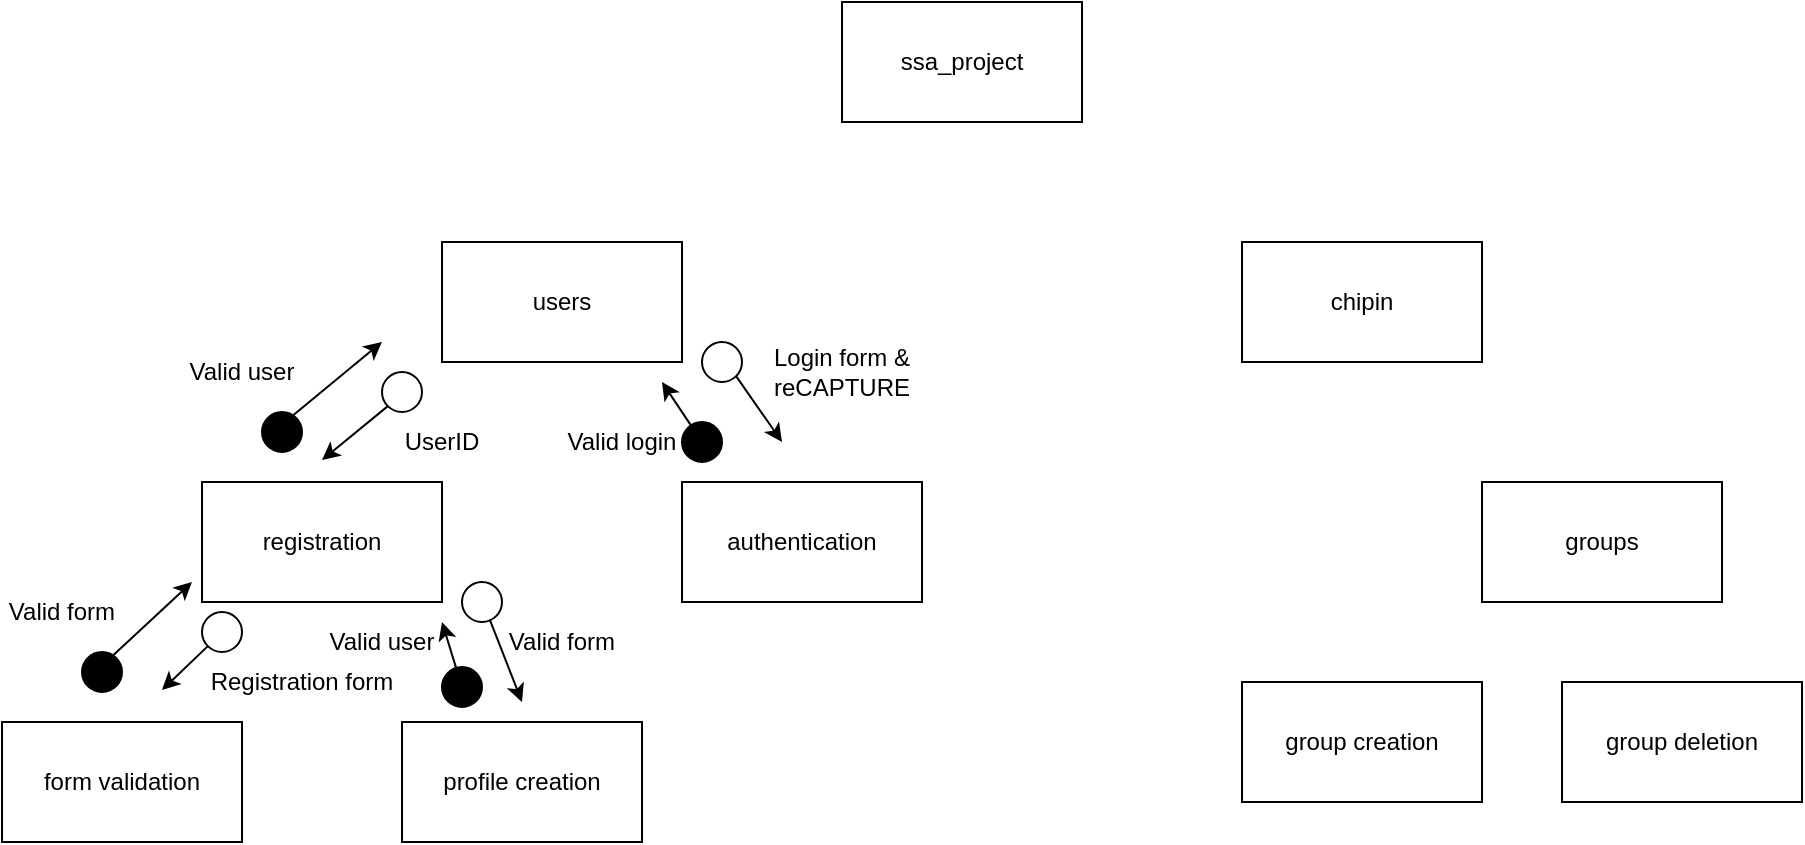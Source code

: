 <mxfile version="24.8.3">
  <diagram name="Page-1" id="Pz5lpKkMTxTy54DyIvJL">
    <mxGraphModel dx="1949" dy="624" grid="1" gridSize="10" guides="1" tooltips="1" connect="1" arrows="1" fold="1" page="1" pageScale="1" pageWidth="827" pageHeight="1169" math="0" shadow="0">
      <root>
        <mxCell id="0" />
        <mxCell id="1" parent="0" />
        <mxCell id="DXQWr9290HLG6dfpMkfE-1" value="ssa_project" style="rounded=0;whiteSpace=wrap;html=1;" vertex="1" parent="1">
          <mxGeometry x="360" y="120" width="120" height="60" as="geometry" />
        </mxCell>
        <mxCell id="DXQWr9290HLG6dfpMkfE-2" value="users" style="rounded=0;whiteSpace=wrap;html=1;" vertex="1" parent="1">
          <mxGeometry x="160" y="240" width="120" height="60" as="geometry" />
        </mxCell>
        <mxCell id="DXQWr9290HLG6dfpMkfE-3" value="chipin" style="rounded=0;whiteSpace=wrap;html=1;" vertex="1" parent="1">
          <mxGeometry x="560" y="240" width="120" height="60" as="geometry" />
        </mxCell>
        <mxCell id="DXQWr9290HLG6dfpMkfE-4" value="registration" style="rounded=0;whiteSpace=wrap;html=1;" vertex="1" parent="1">
          <mxGeometry x="40" y="360" width="120" height="60" as="geometry" />
        </mxCell>
        <mxCell id="DXQWr9290HLG6dfpMkfE-5" value="authentication" style="rounded=0;whiteSpace=wrap;html=1;" vertex="1" parent="1">
          <mxGeometry x="280" y="360" width="120" height="60" as="geometry" />
        </mxCell>
        <mxCell id="DXQWr9290HLG6dfpMkfE-6" value="form validation" style="rounded=0;whiteSpace=wrap;html=1;" vertex="1" parent="1">
          <mxGeometry x="-60" y="480" width="120" height="60" as="geometry" />
        </mxCell>
        <mxCell id="DXQWr9290HLG6dfpMkfE-7" value="profile creation" style="rounded=0;whiteSpace=wrap;html=1;" vertex="1" parent="1">
          <mxGeometry x="140" y="480" width="120" height="60" as="geometry" />
        </mxCell>
        <mxCell id="DXQWr9290HLG6dfpMkfE-8" value="groups" style="rounded=0;whiteSpace=wrap;html=1;" vertex="1" parent="1">
          <mxGeometry x="680" y="360" width="120" height="60" as="geometry" />
        </mxCell>
        <mxCell id="DXQWr9290HLG6dfpMkfE-9" value="" style="ellipse;whiteSpace=wrap;html=1;aspect=fixed;fontStyle=1" vertex="1" parent="1">
          <mxGeometry x="290" y="290" width="20" height="20" as="geometry" />
        </mxCell>
        <mxCell id="DXQWr9290HLG6dfpMkfE-10" value="" style="endArrow=classic;html=1;rounded=0;exitX=1;exitY=1;exitDx=0;exitDy=0;fontStyle=1" edge="1" parent="1" source="DXQWr9290HLG6dfpMkfE-9">
          <mxGeometry width="50" height="50" relative="1" as="geometry">
            <mxPoint x="340" y="340" as="sourcePoint" />
            <mxPoint x="330" y="340" as="targetPoint" />
          </mxGeometry>
        </mxCell>
        <mxCell id="DXQWr9290HLG6dfpMkfE-11" value="Login form &amp;amp; reCAPTURE" style="text;html=1;align=center;verticalAlign=middle;whiteSpace=wrap;rounded=0;fontStyle=0" vertex="1" parent="1">
          <mxGeometry x="310" y="290" width="100" height="30" as="geometry" />
        </mxCell>
        <mxCell id="DXQWr9290HLG6dfpMkfE-12" value="" style="ellipse;whiteSpace=wrap;html=1;aspect=fixed;strokeColor=#000000;fillColor=#000000;fontStyle=1" vertex="1" parent="1">
          <mxGeometry x="280" y="330" width="20" height="20" as="geometry" />
        </mxCell>
        <mxCell id="DXQWr9290HLG6dfpMkfE-13" value="" style="endArrow=classic;html=1;rounded=0;fontStyle=1" edge="1" parent="1" source="DXQWr9290HLG6dfpMkfE-12">
          <mxGeometry width="50" height="50" relative="1" as="geometry">
            <mxPoint x="335" y="275.74" as="sourcePoint" />
            <mxPoint x="270" y="310" as="targetPoint" />
          </mxGeometry>
        </mxCell>
        <mxCell id="DXQWr9290HLG6dfpMkfE-14" value="Valid login" style="text;html=1;align=center;verticalAlign=middle;whiteSpace=wrap;rounded=0;fontStyle=0" vertex="1" parent="1">
          <mxGeometry x="220" y="325" width="60" height="30" as="geometry" />
        </mxCell>
        <mxCell id="DXQWr9290HLG6dfpMkfE-15" value="" style="ellipse;whiteSpace=wrap;html=1;aspect=fixed;strokeColor=#000000;fillColor=#000000;" vertex="1" parent="1">
          <mxGeometry x="-20" y="445" width="20" height="20" as="geometry" />
        </mxCell>
        <mxCell id="DXQWr9290HLG6dfpMkfE-16" value="" style="endArrow=classic;html=1;rounded=0;exitX=0.787;exitY=0.073;exitDx=0;exitDy=0;exitPerimeter=0;" edge="1" parent="1" source="DXQWr9290HLG6dfpMkfE-15">
          <mxGeometry width="50" height="50" relative="1" as="geometry">
            <mxPoint x="35" y="390.74" as="sourcePoint" />
            <mxPoint x="35" y="410" as="targetPoint" />
          </mxGeometry>
        </mxCell>
        <mxCell id="DXQWr9290HLG6dfpMkfE-17" value="Valid form" style="text;html=1;align=center;verticalAlign=middle;whiteSpace=wrap;rounded=0;" vertex="1" parent="1">
          <mxGeometry x="-60" y="410" width="60" height="30" as="geometry" />
        </mxCell>
        <mxCell id="DXQWr9290HLG6dfpMkfE-18" value="" style="ellipse;whiteSpace=wrap;html=1;aspect=fixed;" vertex="1" parent="1">
          <mxGeometry x="40" y="425" width="20" height="20" as="geometry" />
        </mxCell>
        <mxCell id="DXQWr9290HLG6dfpMkfE-19" value="" style="endArrow=classic;html=1;rounded=0;exitX=0;exitY=1;exitDx=0;exitDy=0;" edge="1" parent="1" source="DXQWr9290HLG6dfpMkfE-18">
          <mxGeometry width="50" height="50" relative="1" as="geometry">
            <mxPoint x="60" y="415" as="sourcePoint" />
            <mxPoint x="20" y="464" as="targetPoint" />
          </mxGeometry>
        </mxCell>
        <mxCell id="DXQWr9290HLG6dfpMkfE-20" value="Registration form" style="text;html=1;align=center;verticalAlign=middle;whiteSpace=wrap;rounded=0;" vertex="1" parent="1">
          <mxGeometry x="40" y="445" width="100" height="30" as="geometry" />
        </mxCell>
        <mxCell id="DXQWr9290HLG6dfpMkfE-21" value="" style="ellipse;whiteSpace=wrap;html=1;aspect=fixed;strokeColor=#000000;fillColor=#000000;" vertex="1" parent="1">
          <mxGeometry x="70" y="325" width="20" height="20" as="geometry" />
        </mxCell>
        <mxCell id="DXQWr9290HLG6dfpMkfE-22" value="" style="endArrow=classic;html=1;rounded=0;exitX=0.787;exitY=0.073;exitDx=0;exitDy=0;exitPerimeter=0;" edge="1" parent="1" source="DXQWr9290HLG6dfpMkfE-21">
          <mxGeometry width="50" height="50" relative="1" as="geometry">
            <mxPoint x="125" y="270.74" as="sourcePoint" />
            <mxPoint x="130" y="290" as="targetPoint" />
          </mxGeometry>
        </mxCell>
        <mxCell id="DXQWr9290HLG6dfpMkfE-23" value="Valid user" style="text;html=1;align=center;verticalAlign=middle;whiteSpace=wrap;rounded=0;" vertex="1" parent="1">
          <mxGeometry x="30" y="290" width="60" height="30" as="geometry" />
        </mxCell>
        <mxCell id="DXQWr9290HLG6dfpMkfE-24" value="" style="ellipse;whiteSpace=wrap;html=1;aspect=fixed;" vertex="1" parent="1">
          <mxGeometry x="130" y="305" width="20" height="20" as="geometry" />
        </mxCell>
        <mxCell id="DXQWr9290HLG6dfpMkfE-25" value="" style="endArrow=classic;html=1;rounded=0;exitX=0;exitY=1;exitDx=0;exitDy=0;" edge="1" parent="1" source="DXQWr9290HLG6dfpMkfE-24">
          <mxGeometry width="50" height="50" relative="1" as="geometry">
            <mxPoint x="140" y="300" as="sourcePoint" />
            <mxPoint x="100" y="349" as="targetPoint" />
          </mxGeometry>
        </mxCell>
        <mxCell id="DXQWr9290HLG6dfpMkfE-26" value="UserID" style="text;html=1;align=center;verticalAlign=middle;whiteSpace=wrap;rounded=0;" vertex="1" parent="1">
          <mxGeometry x="110" y="325" width="100" height="30" as="geometry" />
        </mxCell>
        <mxCell id="DXQWr9290HLG6dfpMkfE-27" value="" style="ellipse;whiteSpace=wrap;html=1;aspect=fixed;" vertex="1" parent="1">
          <mxGeometry x="170" y="410" width="20" height="20" as="geometry" />
        </mxCell>
        <mxCell id="DXQWr9290HLG6dfpMkfE-28" value="" style="endArrow=classic;html=1;rounded=0;exitX=0.692;exitY=0.933;exitDx=0;exitDy=0;exitPerimeter=0;" edge="1" parent="1" source="DXQWr9290HLG6dfpMkfE-27">
          <mxGeometry width="50" height="50" relative="1" as="geometry">
            <mxPoint x="225" y="452.5" as="sourcePoint" />
            <mxPoint x="200" y="470" as="targetPoint" />
          </mxGeometry>
        </mxCell>
        <mxCell id="DXQWr9290HLG6dfpMkfE-29" value="Valid form" style="text;html=1;align=center;verticalAlign=middle;whiteSpace=wrap;rounded=0;" vertex="1" parent="1">
          <mxGeometry x="170" y="425" width="100" height="30" as="geometry" />
        </mxCell>
        <mxCell id="DXQWr9290HLG6dfpMkfE-30" value="" style="ellipse;whiteSpace=wrap;html=1;aspect=fixed;strokeColor=#000000;fillColor=#000000;" vertex="1" parent="1">
          <mxGeometry x="160" y="452.5" width="20" height="20" as="geometry" />
        </mxCell>
        <mxCell id="DXQWr9290HLG6dfpMkfE-31" value="" style="endArrow=classic;html=1;rounded=0;" edge="1" parent="1" source="DXQWr9290HLG6dfpMkfE-30">
          <mxGeometry width="50" height="50" relative="1" as="geometry">
            <mxPoint x="215" y="398.24" as="sourcePoint" />
            <mxPoint x="160" y="430" as="targetPoint" />
          </mxGeometry>
        </mxCell>
        <mxCell id="DXQWr9290HLG6dfpMkfE-32" value="Valid user" style="text;html=1;align=center;verticalAlign=middle;whiteSpace=wrap;rounded=0;" vertex="1" parent="1">
          <mxGeometry x="100" y="425" width="60" height="30" as="geometry" />
        </mxCell>
        <mxCell id="DXQWr9290HLG6dfpMkfE-33" value="group creation" style="rounded=0;whiteSpace=wrap;html=1;" vertex="1" parent="1">
          <mxGeometry x="560" y="460" width="120" height="60" as="geometry" />
        </mxCell>
        <mxCell id="DXQWr9290HLG6dfpMkfE-34" value="group deletion" style="rounded=0;whiteSpace=wrap;html=1;" vertex="1" parent="1">
          <mxGeometry x="720" y="460" width="120" height="60" as="geometry" />
        </mxCell>
      </root>
    </mxGraphModel>
  </diagram>
</mxfile>
